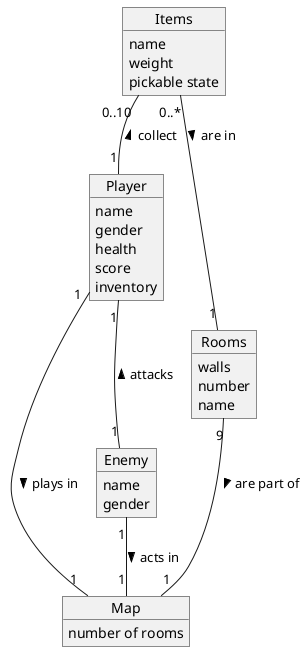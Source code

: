 @startuml DomainModel

    object Player{
        name
        gender
        health
        score
        inventory
    }

    object Map{
        number of rooms
    }
    object Rooms{
        walls
        number
        name
    }
    object Enemy{
        name
        gender
    }
    object Items{
        name
        weight
        pickable state
    }

    Player "1" -- "1" Enemy : attacks < 
    Rooms "9" -- "1" Map : are part of >
    Items "0..10" -- "1" Player : collect <
    Enemy "1" -- "1" Map : acts in >
    Player "1" -- "1" Map : plays in >
    Items "0..*" -- "1" Rooms : are in >

@enduml